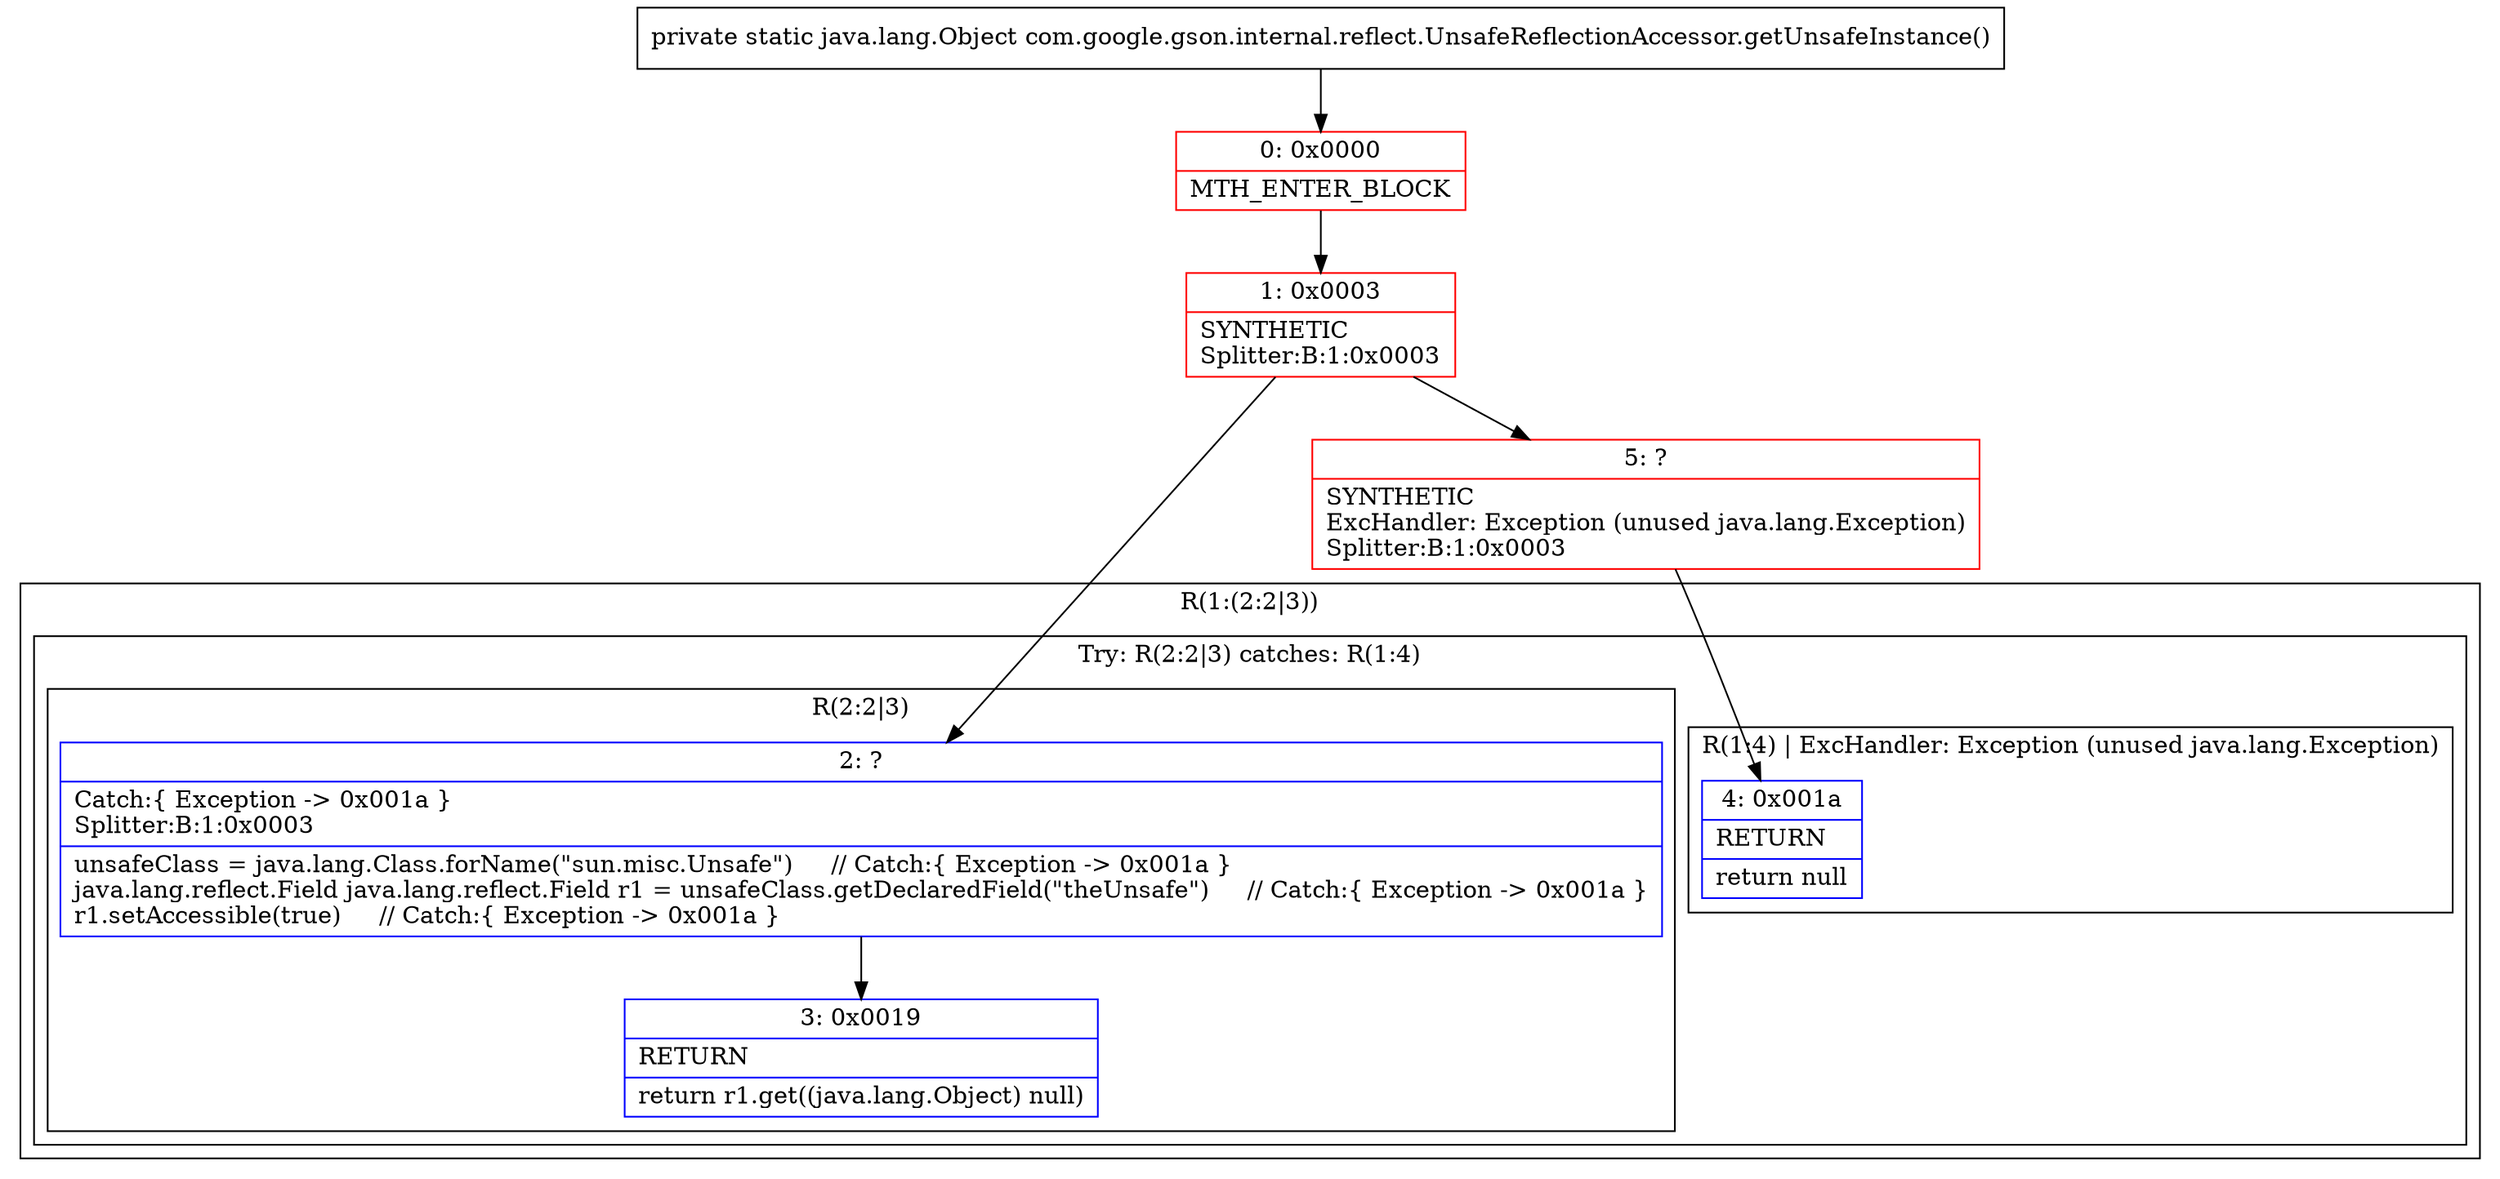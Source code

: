 digraph "CFG forcom.google.gson.internal.reflect.UnsafeReflectionAccessor.getUnsafeInstance()Ljava\/lang\/Object;" {
subgraph cluster_Region_1626379466 {
label = "R(1:(2:2|3))";
node [shape=record,color=blue];
subgraph cluster_TryCatchRegion_1833947089 {
label = "Try: R(2:2|3) catches: R(1:4)";
node [shape=record,color=blue];
subgraph cluster_Region_916563888 {
label = "R(2:2|3)";
node [shape=record,color=blue];
Node_2 [shape=record,label="{2\:\ ?|Catch:\{ Exception \-\> 0x001a \}\lSplitter:B:1:0x0003\l|unsafeClass = java.lang.Class.forName(\"sun.misc.Unsafe\")     \/\/ Catch:\{ Exception \-\> 0x001a \}\ljava.lang.reflect.Field java.lang.reflect.Field r1 = unsafeClass.getDeclaredField(\"theUnsafe\")     \/\/ Catch:\{ Exception \-\> 0x001a \}\lr1.setAccessible(true)     \/\/ Catch:\{ Exception \-\> 0x001a \}\l}"];
Node_3 [shape=record,label="{3\:\ 0x0019|RETURN\l|return r1.get((java.lang.Object) null)\l}"];
}
subgraph cluster_Region_932846529 {
label = "R(1:4) | ExcHandler: Exception (unused java.lang.Exception)\l";
node [shape=record,color=blue];
Node_4 [shape=record,label="{4\:\ 0x001a|RETURN\l|return null\l}"];
}
}
}
subgraph cluster_Region_932846529 {
label = "R(1:4) | ExcHandler: Exception (unused java.lang.Exception)\l";
node [shape=record,color=blue];
Node_4 [shape=record,label="{4\:\ 0x001a|RETURN\l|return null\l}"];
}
Node_0 [shape=record,color=red,label="{0\:\ 0x0000|MTH_ENTER_BLOCK\l}"];
Node_1 [shape=record,color=red,label="{1\:\ 0x0003|SYNTHETIC\lSplitter:B:1:0x0003\l}"];
Node_5 [shape=record,color=red,label="{5\:\ ?|SYNTHETIC\lExcHandler: Exception (unused java.lang.Exception)\lSplitter:B:1:0x0003\l}"];
MethodNode[shape=record,label="{private static java.lang.Object com.google.gson.internal.reflect.UnsafeReflectionAccessor.getUnsafeInstance() }"];
MethodNode -> Node_0;
Node_2 -> Node_3;
Node_0 -> Node_1;
Node_1 -> Node_2;
Node_1 -> Node_5;
Node_5 -> Node_4;
}


